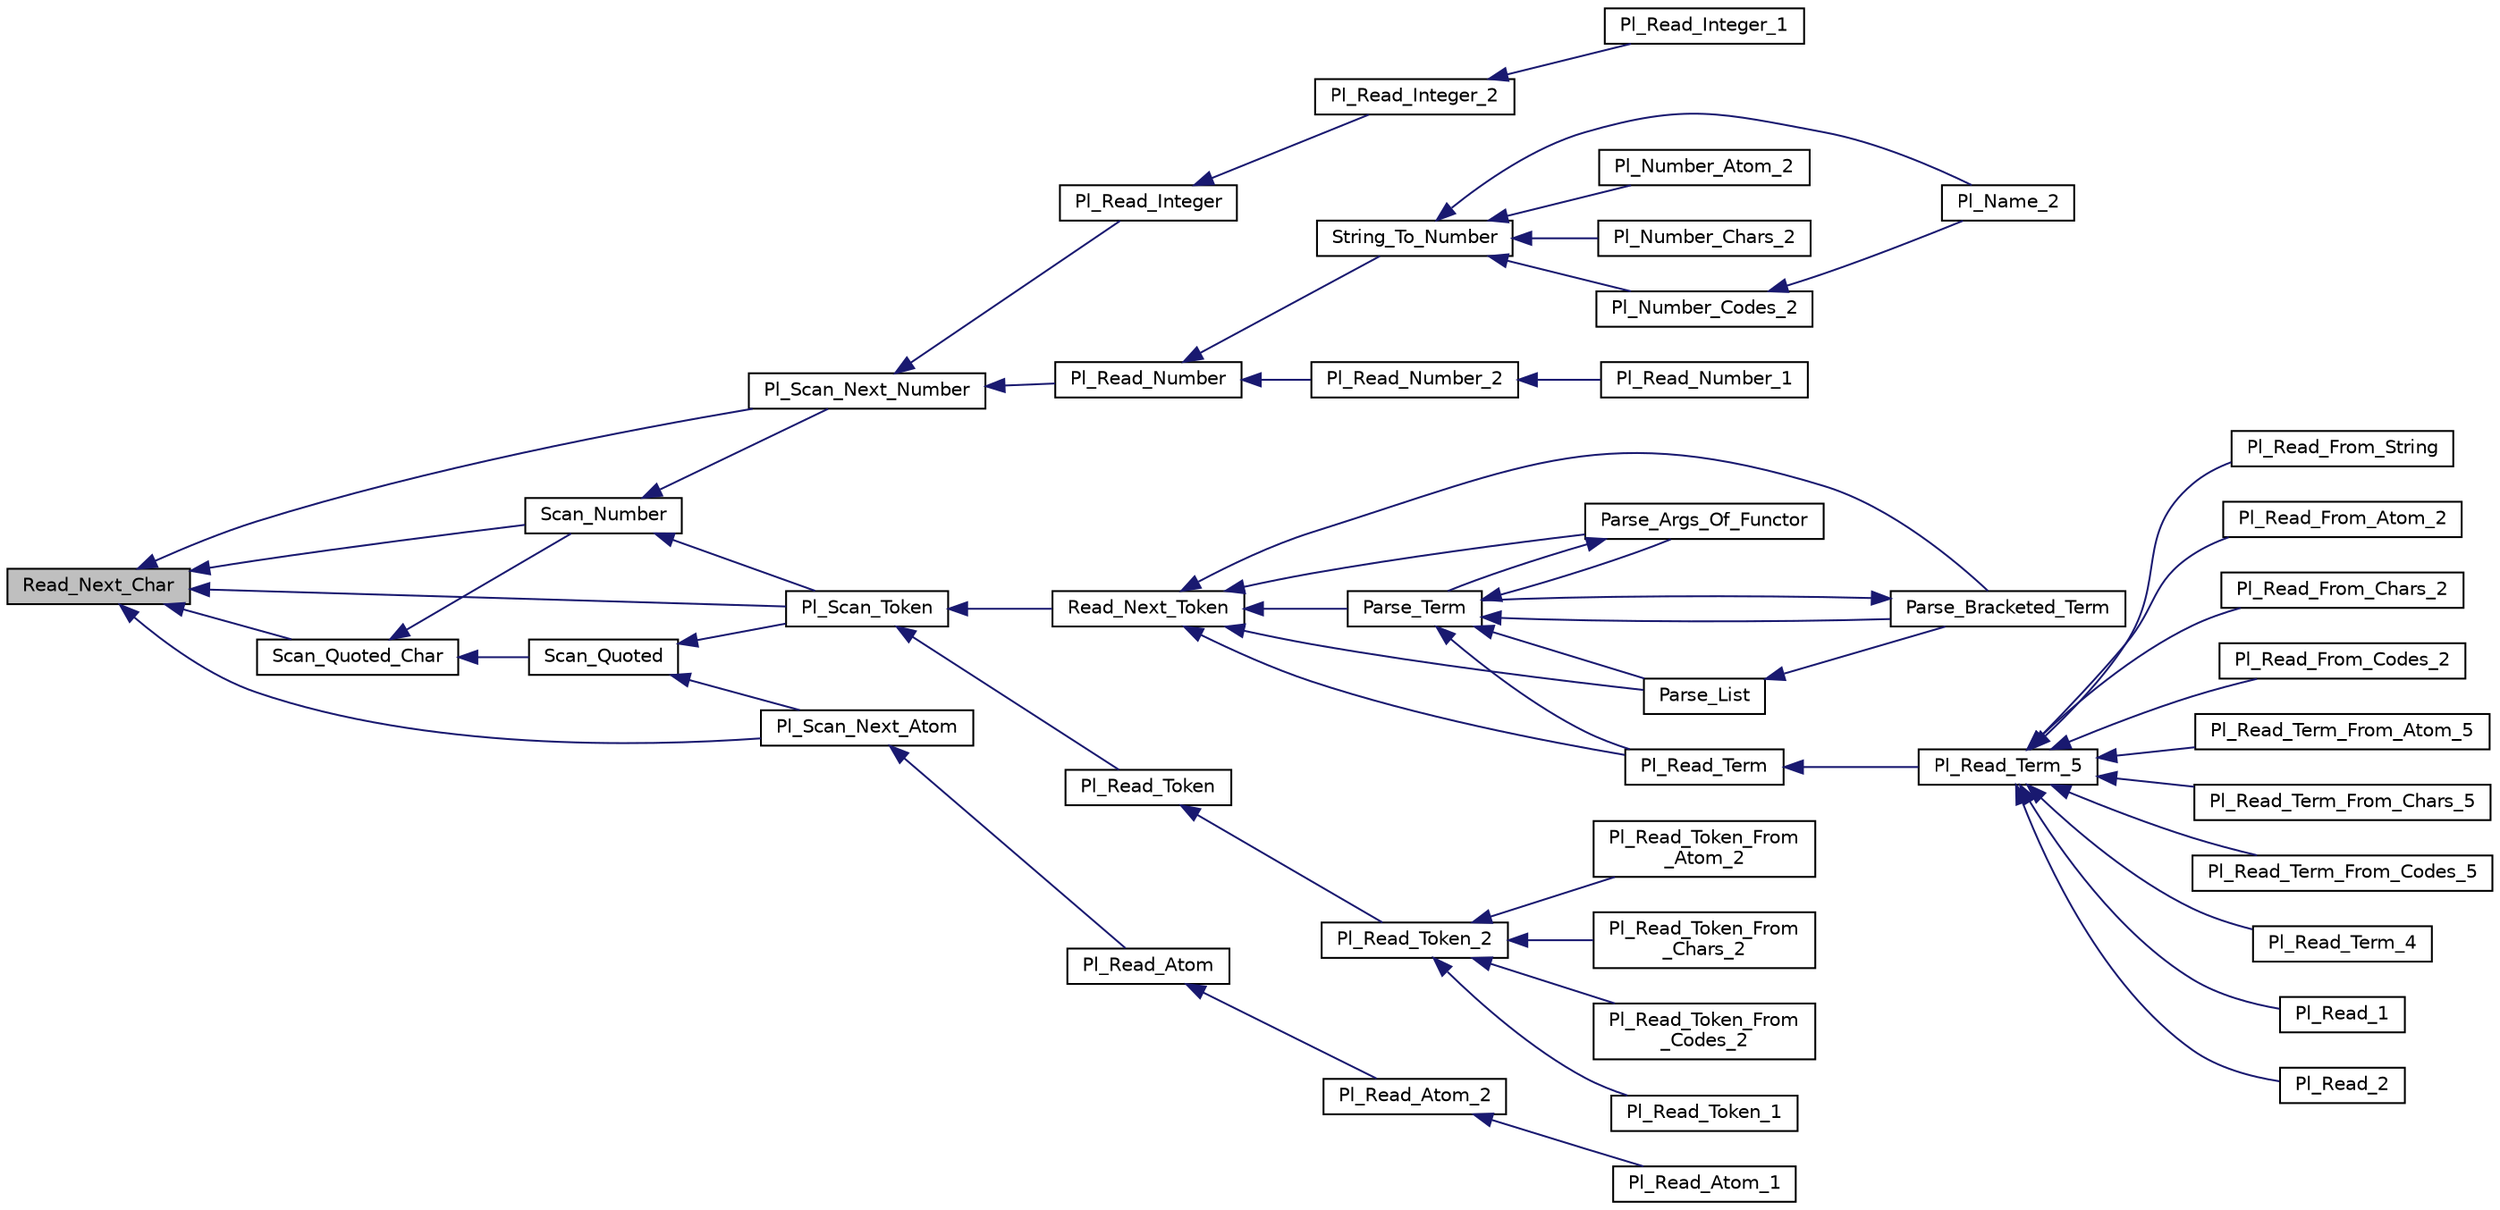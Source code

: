 digraph "Read_Next_Char"
{
  edge [fontname="Helvetica",fontsize="10",labelfontname="Helvetica",labelfontsize="10"];
  node [fontname="Helvetica",fontsize="10",shape=record];
  rankdir="LR";
  Node1 [label="Read_Next_Char",height=0.2,width=0.4,color="black", fillcolor="grey75", style="filled", fontcolor="black"];
  Node1 -> Node2 [dir="back",color="midnightblue",fontsize="10",style="solid",fontname="Helvetica"];
  Node2 [label="Pl_Scan_Token",height=0.2,width=0.4,color="black", fillcolor="white", style="filled",URL="$scan__supp_8h.html#acfe8a80f1f9f8630c33f946117670c47"];
  Node2 -> Node3 [dir="back",color="midnightblue",fontsize="10",style="solid",fontname="Helvetica"];
  Node3 [label="Read_Next_Token",height=0.2,width=0.4,color="black", fillcolor="white", style="filled",URL="$parse__supp_8c.html#a5168feee956bd33cc5cfdef4e1b98ce2"];
  Node3 -> Node4 [dir="back",color="midnightblue",fontsize="10",style="solid",fontname="Helvetica"];
  Node4 [label="Pl_Read_Term",height=0.2,width=0.4,color="black", fillcolor="white", style="filled",URL="$parse__supp_8h.html#a64d906da2798112a3c398b00f9741139"];
  Node4 -> Node5 [dir="back",color="midnightblue",fontsize="10",style="solid",fontname="Helvetica"];
  Node5 [label="Pl_Read_Term_5",height=0.2,width=0.4,color="black", fillcolor="white", style="filled",URL="$read__c_8c.html#ad383d406378b7b22f08a8382d1a80fb0"];
  Node5 -> Node6 [dir="back",color="midnightblue",fontsize="10",style="solid",fontname="Helvetica"];
  Node6 [label="Pl_Read_From_String",height=0.2,width=0.4,color="black", fillcolor="white", style="filled",URL="$const__io__c_8c.html#ab1870dca5b94f316ea69c739eb50a434"];
  Node5 -> Node7 [dir="back",color="midnightblue",fontsize="10",style="solid",fontname="Helvetica"];
  Node7 [label="Pl_Read_From_Atom_2",height=0.2,width=0.4,color="black", fillcolor="white", style="filled",URL="$const__io__c_8c.html#a75deece217063fb44a56e2e1e2111896"];
  Node5 -> Node8 [dir="back",color="midnightblue",fontsize="10",style="solid",fontname="Helvetica"];
  Node8 [label="Pl_Read_From_Chars_2",height=0.2,width=0.4,color="black", fillcolor="white", style="filled",URL="$const__io__c_8c.html#a4c0c2e76d2a48de5b1be98292298c3b1"];
  Node5 -> Node9 [dir="back",color="midnightblue",fontsize="10",style="solid",fontname="Helvetica"];
  Node9 [label="Pl_Read_From_Codes_2",height=0.2,width=0.4,color="black", fillcolor="white", style="filled",URL="$const__io__c_8c.html#a66a57821f6bc65641c878166b5c80c52"];
  Node5 -> Node10 [dir="back",color="midnightblue",fontsize="10",style="solid",fontname="Helvetica"];
  Node10 [label="Pl_Read_Term_From_Atom_5",height=0.2,width=0.4,color="black", fillcolor="white", style="filled",URL="$const__io__c_8c.html#aae76aaaee5268d487027179f43e796aa"];
  Node5 -> Node11 [dir="back",color="midnightblue",fontsize="10",style="solid",fontname="Helvetica"];
  Node11 [label="Pl_Read_Term_From_Chars_5",height=0.2,width=0.4,color="black", fillcolor="white", style="filled",URL="$const__io__c_8c.html#ad74775c98c90c1dd5b50e079d7e44a4d"];
  Node5 -> Node12 [dir="back",color="midnightblue",fontsize="10",style="solid",fontname="Helvetica"];
  Node12 [label="Pl_Read_Term_From_Codes_5",height=0.2,width=0.4,color="black", fillcolor="white", style="filled",URL="$const__io__c_8c.html#ae8b13c6f888f8c79bffa8e65a2c5b600"];
  Node5 -> Node13 [dir="back",color="midnightblue",fontsize="10",style="solid",fontname="Helvetica"];
  Node13 [label="Pl_Read_Term_4",height=0.2,width=0.4,color="black", fillcolor="white", style="filled",URL="$read__c_8c.html#ac5d31efcd05110182afee4d3d3a3c1da"];
  Node5 -> Node14 [dir="back",color="midnightblue",fontsize="10",style="solid",fontname="Helvetica"];
  Node14 [label="Pl_Read_1",height=0.2,width=0.4,color="black", fillcolor="white", style="filled",URL="$read__c_8c.html#a096f5ea03ecdb63b680501b55246e86d"];
  Node5 -> Node15 [dir="back",color="midnightblue",fontsize="10",style="solid",fontname="Helvetica"];
  Node15 [label="Pl_Read_2",height=0.2,width=0.4,color="black", fillcolor="white", style="filled",URL="$read__c_8c.html#a5875a10dde57265c7d0bbfe398c547a2"];
  Node3 -> Node16 [dir="back",color="midnightblue",fontsize="10",style="solid",fontname="Helvetica"];
  Node16 [label="Parse_Term",height=0.2,width=0.4,color="black", fillcolor="white", style="filled",URL="$parse__supp_8c.html#ae03e3588605a54ec801f9f52c3983921"];
  Node16 -> Node4 [dir="back",color="midnightblue",fontsize="10",style="solid",fontname="Helvetica"];
  Node16 -> Node17 [dir="back",color="midnightblue",fontsize="10",style="solid",fontname="Helvetica"];
  Node17 [label="Parse_Args_Of_Functor",height=0.2,width=0.4,color="black", fillcolor="white", style="filled",URL="$parse__supp_8c.html#a91129321b0656be20577914e71efd7fb"];
  Node17 -> Node16 [dir="back",color="midnightblue",fontsize="10",style="solid",fontname="Helvetica"];
  Node16 -> Node18 [dir="back",color="midnightblue",fontsize="10",style="solid",fontname="Helvetica"];
  Node18 [label="Parse_Bracketed_Term",height=0.2,width=0.4,color="black", fillcolor="white", style="filled",URL="$parse__supp_8c.html#a5279315d52439bb2d9142ce22451dd0f"];
  Node18 -> Node16 [dir="back",color="midnightblue",fontsize="10",style="solid",fontname="Helvetica"];
  Node16 -> Node19 [dir="back",color="midnightblue",fontsize="10",style="solid",fontname="Helvetica"];
  Node19 [label="Parse_List",height=0.2,width=0.4,color="black", fillcolor="white", style="filled",URL="$parse__supp_8c.html#ab52e6752bd14d107f8e3c6e9308c077b"];
  Node19 -> Node18 [dir="back",color="midnightblue",fontsize="10",style="solid",fontname="Helvetica"];
  Node3 -> Node17 [dir="back",color="midnightblue",fontsize="10",style="solid",fontname="Helvetica"];
  Node3 -> Node18 [dir="back",color="midnightblue",fontsize="10",style="solid",fontname="Helvetica"];
  Node3 -> Node19 [dir="back",color="midnightblue",fontsize="10",style="solid",fontname="Helvetica"];
  Node2 -> Node20 [dir="back",color="midnightblue",fontsize="10",style="solid",fontname="Helvetica"];
  Node20 [label="Pl_Read_Token",height=0.2,width=0.4,color="black", fillcolor="white", style="filled",URL="$parse__supp_8h.html#af01cd296c1ec2c9f36fc174562fcca9a"];
  Node20 -> Node21 [dir="back",color="midnightblue",fontsize="10",style="solid",fontname="Helvetica"];
  Node21 [label="Pl_Read_Token_2",height=0.2,width=0.4,color="black", fillcolor="white", style="filled",URL="$read__c_8c.html#a7be5c4ba78b2b42a279f69180fb63f3c"];
  Node21 -> Node22 [dir="back",color="midnightblue",fontsize="10",style="solid",fontname="Helvetica"];
  Node22 [label="Pl_Read_Token_From\l_Atom_2",height=0.2,width=0.4,color="black", fillcolor="white", style="filled",URL="$const__io__c_8c.html#a2bed332a634b74effcbd5fce6f4fc5ab"];
  Node21 -> Node23 [dir="back",color="midnightblue",fontsize="10",style="solid",fontname="Helvetica"];
  Node23 [label="Pl_Read_Token_From\l_Chars_2",height=0.2,width=0.4,color="black", fillcolor="white", style="filled",URL="$const__io__c_8c.html#a69e4a9f23af4409adb6741f13b0982eb"];
  Node21 -> Node24 [dir="back",color="midnightblue",fontsize="10",style="solid",fontname="Helvetica"];
  Node24 [label="Pl_Read_Token_From\l_Codes_2",height=0.2,width=0.4,color="black", fillcolor="white", style="filled",URL="$const__io__c_8c.html#a2c53bfa221ba5ddcbd784ae050e27c9e"];
  Node21 -> Node25 [dir="back",color="midnightblue",fontsize="10",style="solid",fontname="Helvetica"];
  Node25 [label="Pl_Read_Token_1",height=0.2,width=0.4,color="black", fillcolor="white", style="filled",URL="$read__c_8c.html#afc95e21ddf750d4bf6e7e34d2fbd49e1"];
  Node1 -> Node26 [dir="back",color="midnightblue",fontsize="10",style="solid",fontname="Helvetica"];
  Node26 [label="Scan_Number",height=0.2,width=0.4,color="black", fillcolor="white", style="filled",URL="$scan__supp_8c.html#a97a43a27fe148ffedc5fe4c492f41a2e"];
  Node26 -> Node2 [dir="back",color="midnightblue",fontsize="10",style="solid",fontname="Helvetica"];
  Node26 -> Node27 [dir="back",color="midnightblue",fontsize="10",style="solid",fontname="Helvetica"];
  Node27 [label="Pl_Scan_Next_Number",height=0.2,width=0.4,color="black", fillcolor="white", style="filled",URL="$scan__supp_8h.html#a971c2115c98f16432d23ee994237e495"];
  Node27 -> Node28 [dir="back",color="midnightblue",fontsize="10",style="solid",fontname="Helvetica"];
  Node28 [label="Pl_Read_Integer",height=0.2,width=0.4,color="black", fillcolor="white", style="filled",URL="$parse__supp_8h.html#a6dee3d87ffc597008cca75377d83941a"];
  Node28 -> Node29 [dir="back",color="midnightblue",fontsize="10",style="solid",fontname="Helvetica"];
  Node29 [label="Pl_Read_Integer_2",height=0.2,width=0.4,color="black", fillcolor="white", style="filled",URL="$read__c_8c.html#a14bbc5a3af49c6886c57ee78621ff1e3"];
  Node29 -> Node30 [dir="back",color="midnightblue",fontsize="10",style="solid",fontname="Helvetica"];
  Node30 [label="Pl_Read_Integer_1",height=0.2,width=0.4,color="black", fillcolor="white", style="filled",URL="$read__c_8c.html#ae19bb85f1617f7425c24f5cacddbd7bd"];
  Node27 -> Node31 [dir="back",color="midnightblue",fontsize="10",style="solid",fontname="Helvetica"];
  Node31 [label="Pl_Read_Number",height=0.2,width=0.4,color="black", fillcolor="white", style="filled",URL="$parse__supp_8h.html#a1da6276bc31218b63244d301ab4a99ed"];
  Node31 -> Node32 [dir="back",color="midnightblue",fontsize="10",style="solid",fontname="Helvetica"];
  Node32 [label="String_To_Number",height=0.2,width=0.4,color="black", fillcolor="white", style="filled",URL="$atom__c_8c.html#a45d43288afc4447eb5e8a1bced9fd5a3"];
  Node32 -> Node33 [dir="back",color="midnightblue",fontsize="10",style="solid",fontname="Helvetica"];
  Node33 [label="Pl_Number_Atom_2",height=0.2,width=0.4,color="black", fillcolor="white", style="filled",URL="$atom__c_8c.html#adc47dd028d6500b7136923c50fb7f0ab"];
  Node32 -> Node34 [dir="back",color="midnightblue",fontsize="10",style="solid",fontname="Helvetica"];
  Node34 [label="Pl_Number_Chars_2",height=0.2,width=0.4,color="black", fillcolor="white", style="filled",URL="$atom__c_8c.html#a227fc472d79309e81af1f91e7e236951"];
  Node32 -> Node35 [dir="back",color="midnightblue",fontsize="10",style="solid",fontname="Helvetica"];
  Node35 [label="Pl_Number_Codes_2",height=0.2,width=0.4,color="black", fillcolor="white", style="filled",URL="$atom__c_8c.html#ae89fe3df220d385008f49c583dc41d32"];
  Node35 -> Node36 [dir="back",color="midnightblue",fontsize="10",style="solid",fontname="Helvetica"];
  Node36 [label="Pl_Name_2",height=0.2,width=0.4,color="black", fillcolor="white", style="filled",URL="$atom__c_8c.html#af3d13cb1d0fbb3208789ea87cf806fdb"];
  Node32 -> Node36 [dir="back",color="midnightblue",fontsize="10",style="solid",fontname="Helvetica"];
  Node31 -> Node37 [dir="back",color="midnightblue",fontsize="10",style="solid",fontname="Helvetica"];
  Node37 [label="Pl_Read_Number_2",height=0.2,width=0.4,color="black", fillcolor="white", style="filled",URL="$read__c_8c.html#a4a0be861138c0d1650ecaf8eca9f5dfe"];
  Node37 -> Node38 [dir="back",color="midnightblue",fontsize="10",style="solid",fontname="Helvetica"];
  Node38 [label="Pl_Read_Number_1",height=0.2,width=0.4,color="black", fillcolor="white", style="filled",URL="$read__c_8c.html#aea7ddb23f461a2a00c6303b7499f1c0e"];
  Node1 -> Node39 [dir="back",color="midnightblue",fontsize="10",style="solid",fontname="Helvetica"];
  Node39 [label="Scan_Quoted_Char",height=0.2,width=0.4,color="black", fillcolor="white", style="filled",URL="$scan__supp_8c.html#a6fc11b3b4150040b547e7b574bdacd24"];
  Node39 -> Node26 [dir="back",color="midnightblue",fontsize="10",style="solid",fontname="Helvetica"];
  Node39 -> Node40 [dir="back",color="midnightblue",fontsize="10",style="solid",fontname="Helvetica"];
  Node40 [label="Scan_Quoted",height=0.2,width=0.4,color="black", fillcolor="white", style="filled",URL="$scan__supp_8c.html#ac57078c4fd0ab69843bb44bb178265a1"];
  Node40 -> Node2 [dir="back",color="midnightblue",fontsize="10",style="solid",fontname="Helvetica"];
  Node40 -> Node41 [dir="back",color="midnightblue",fontsize="10",style="solid",fontname="Helvetica"];
  Node41 [label="Pl_Scan_Next_Atom",height=0.2,width=0.4,color="black", fillcolor="white", style="filled",URL="$scan__supp_8h.html#ad7ed874d4ed5da65e4dd7f2cdf681fee"];
  Node41 -> Node42 [dir="back",color="midnightblue",fontsize="10",style="solid",fontname="Helvetica"];
  Node42 [label="Pl_Read_Atom",height=0.2,width=0.4,color="black", fillcolor="white", style="filled",URL="$parse__supp_8h.html#ac4272819d71e1fbfd3f7ac824a4cd9f4"];
  Node42 -> Node43 [dir="back",color="midnightblue",fontsize="10",style="solid",fontname="Helvetica"];
  Node43 [label="Pl_Read_Atom_2",height=0.2,width=0.4,color="black", fillcolor="white", style="filled",URL="$read__c_8c.html#a75fe111b11d39679ac55e0afb118d68c"];
  Node43 -> Node44 [dir="back",color="midnightblue",fontsize="10",style="solid",fontname="Helvetica"];
  Node44 [label="Pl_Read_Atom_1",height=0.2,width=0.4,color="black", fillcolor="white", style="filled",URL="$read__c_8c.html#a9d15cad24c8ce76c8fc011f515995647"];
  Node1 -> Node41 [dir="back",color="midnightblue",fontsize="10",style="solid",fontname="Helvetica"];
  Node1 -> Node27 [dir="back",color="midnightblue",fontsize="10",style="solid",fontname="Helvetica"];
}
